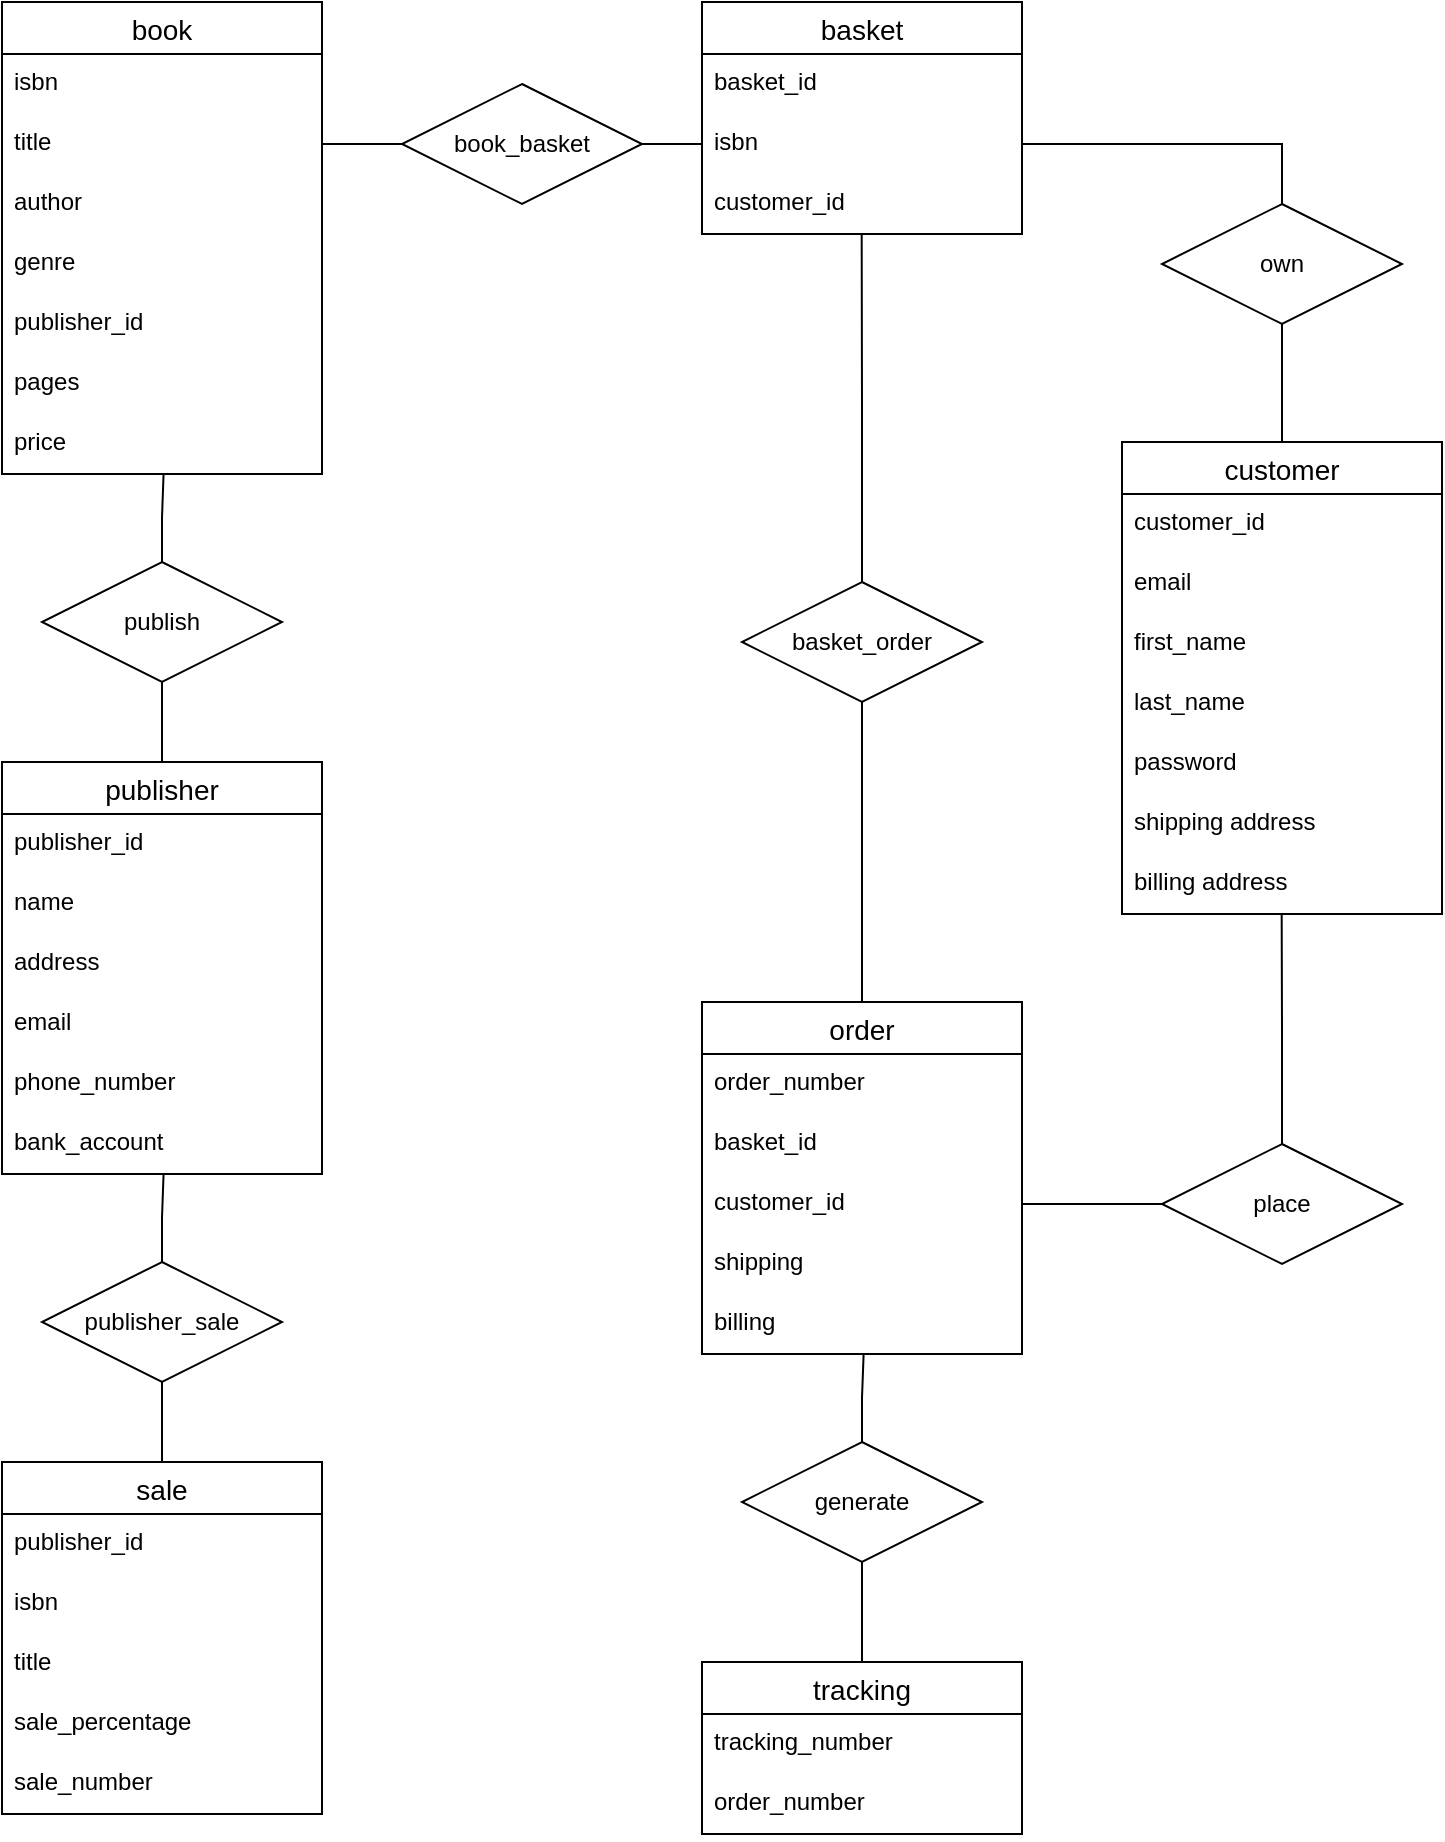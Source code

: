 <mxfile version="15.9.4" type="device"><diagram id="8ZBZBRjxveCfsBNy-obz" name="Page-1"><mxGraphModel dx="1248" dy="677" grid="1" gridSize="10" guides="1" tooltips="1" connect="1" arrows="1" fold="1" page="1" pageScale="1" pageWidth="827" pageHeight="1169" math="0" shadow="0"><root><mxCell id="0"/><mxCell id="1" parent="0"/><mxCell id="ovupZK-bMepQbtGYOD3J-1" value="book" style="swimlane;fontStyle=0;childLayout=stackLayout;horizontal=1;startSize=26;horizontalStack=0;resizeParent=1;resizeParentMax=0;resizeLast=0;collapsible=1;marginBottom=0;align=center;fontSize=14;" parent="1" vertex="1"><mxGeometry x="80" y="110" width="160" height="236" as="geometry"><mxRectangle x="60" y="50" width="70" height="26" as="alternateBounds"/></mxGeometry></mxCell><mxCell id="ovupZK-bMepQbtGYOD3J-2" value="isbn" style="text;strokeColor=none;fillColor=none;spacingLeft=4;spacingRight=4;overflow=hidden;rotatable=0;points=[[0,0.5],[1,0.5]];portConstraint=eastwest;fontSize=12;" parent="ovupZK-bMepQbtGYOD3J-1" vertex="1"><mxGeometry y="26" width="160" height="30" as="geometry"/></mxCell><mxCell id="ovupZK-bMepQbtGYOD3J-3" value="title" style="text;strokeColor=none;fillColor=none;spacingLeft=4;spacingRight=4;overflow=hidden;rotatable=0;points=[[0,0.5],[1,0.5]];portConstraint=eastwest;fontSize=12;" parent="ovupZK-bMepQbtGYOD3J-1" vertex="1"><mxGeometry y="56" width="160" height="30" as="geometry"/></mxCell><mxCell id="ovupZK-bMepQbtGYOD3J-4" value="author" style="text;strokeColor=none;fillColor=none;spacingLeft=4;spacingRight=4;overflow=hidden;rotatable=0;points=[[0,0.5],[1,0.5]];portConstraint=eastwest;fontSize=12;" parent="ovupZK-bMepQbtGYOD3J-1" vertex="1"><mxGeometry y="86" width="160" height="30" as="geometry"/></mxCell><mxCell id="ovupZK-bMepQbtGYOD3J-5" value="genre" style="text;strokeColor=none;fillColor=none;spacingLeft=4;spacingRight=4;overflow=hidden;rotatable=0;points=[[0,0.5],[1,0.5]];portConstraint=eastwest;fontSize=12;" parent="ovupZK-bMepQbtGYOD3J-1" vertex="1"><mxGeometry y="116" width="160" height="30" as="geometry"/></mxCell><mxCell id="ovupZK-bMepQbtGYOD3J-6" value="publisher_id" style="text;strokeColor=none;fillColor=none;spacingLeft=4;spacingRight=4;overflow=hidden;rotatable=0;points=[[0,0.5],[1,0.5]];portConstraint=eastwest;fontSize=12;" parent="ovupZK-bMepQbtGYOD3J-1" vertex="1"><mxGeometry y="146" width="160" height="30" as="geometry"/></mxCell><mxCell id="ovupZK-bMepQbtGYOD3J-7" value="pages" style="text;strokeColor=none;fillColor=none;spacingLeft=4;spacingRight=4;overflow=hidden;rotatable=0;points=[[0,0.5],[1,0.5]];portConstraint=eastwest;fontSize=12;" parent="ovupZK-bMepQbtGYOD3J-1" vertex="1"><mxGeometry y="176" width="160" height="30" as="geometry"/></mxCell><mxCell id="ovupZK-bMepQbtGYOD3J-8" value="price" style="text;strokeColor=none;fillColor=none;spacingLeft=4;spacingRight=4;overflow=hidden;rotatable=0;points=[[0,0.5],[1,0.5]];portConstraint=eastwest;fontSize=12;" parent="ovupZK-bMepQbtGYOD3J-1" vertex="1"><mxGeometry y="206" width="160" height="30" as="geometry"/></mxCell><mxCell id="ovupZK-bMepQbtGYOD3J-9" value="basket" style="swimlane;fontStyle=0;childLayout=stackLayout;horizontal=1;startSize=26;horizontalStack=0;resizeParent=1;resizeParentMax=0;resizeLast=0;collapsible=1;marginBottom=0;align=center;fontSize=14;" parent="1" vertex="1"><mxGeometry x="430" y="110" width="160" height="116" as="geometry"><mxRectangle x="60" y="50" width="70" height="26" as="alternateBounds"/></mxGeometry></mxCell><mxCell id="ovupZK-bMepQbtGYOD3J-10" value="basket_id" style="text;strokeColor=none;fillColor=none;spacingLeft=4;spacingRight=4;overflow=hidden;rotatable=0;points=[[0,0.5],[1,0.5]];portConstraint=eastwest;fontSize=12;" parent="ovupZK-bMepQbtGYOD3J-9" vertex="1"><mxGeometry y="26" width="160" height="30" as="geometry"/></mxCell><mxCell id="ovupZK-bMepQbtGYOD3J-11" value="isbn" style="text;strokeColor=none;fillColor=none;spacingLeft=4;spacingRight=4;overflow=hidden;rotatable=0;points=[[0,0.5],[1,0.5]];portConstraint=eastwest;fontSize=12;" parent="ovupZK-bMepQbtGYOD3J-9" vertex="1"><mxGeometry y="56" width="160" height="30" as="geometry"/></mxCell><mxCell id="ovupZK-bMepQbtGYOD3J-14" value="customer_id" style="text;strokeColor=none;fillColor=none;spacingLeft=4;spacingRight=4;overflow=hidden;rotatable=0;points=[[0,0.5],[1,0.5]];portConstraint=eastwest;fontSize=12;" parent="ovupZK-bMepQbtGYOD3J-9" vertex="1"><mxGeometry y="86" width="160" height="30" as="geometry"/></mxCell><mxCell id="ovupZK-bMepQbtGYOD3J-74" style="edgeStyle=orthogonalEdgeStyle;rounded=0;orthogonalLoop=1;jettySize=auto;html=1;exitX=1;exitY=0.5;exitDx=0;exitDy=0;entryX=0;entryY=0.5;entryDx=0;entryDy=0;endArrow=none;endFill=0;" parent="1" source="ovupZK-bMepQbtGYOD3J-19" target="ovupZK-bMepQbtGYOD3J-73" edge="1"><mxGeometry relative="1" as="geometry"/></mxCell><mxCell id="ovupZK-bMepQbtGYOD3J-17" value="order" style="swimlane;fontStyle=0;childLayout=stackLayout;horizontal=1;startSize=26;horizontalStack=0;resizeParent=1;resizeParentMax=0;resizeLast=0;collapsible=1;marginBottom=0;align=center;fontSize=14;" parent="1" vertex="1"><mxGeometry x="430" y="610" width="160" height="176" as="geometry"><mxRectangle x="60" y="50" width="70" height="26" as="alternateBounds"/></mxGeometry></mxCell><mxCell id="ovupZK-bMepQbtGYOD3J-18" value="order_number" style="text;strokeColor=none;fillColor=none;spacingLeft=4;spacingRight=4;overflow=hidden;rotatable=0;points=[[0,0.5],[1,0.5]];portConstraint=eastwest;fontSize=12;" parent="ovupZK-bMepQbtGYOD3J-17" vertex="1"><mxGeometry y="26" width="160" height="30" as="geometry"/></mxCell><mxCell id="F7ZVDvWjZtZgohV9x3st-4" value="basket_id" style="text;strokeColor=none;fillColor=none;spacingLeft=4;spacingRight=4;overflow=hidden;rotatable=0;points=[[0,0.5],[1,0.5]];portConstraint=eastwest;fontSize=12;" vertex="1" parent="ovupZK-bMepQbtGYOD3J-17"><mxGeometry y="56" width="160" height="30" as="geometry"/></mxCell><mxCell id="ovupZK-bMepQbtGYOD3J-19" value="customer_id" style="text;strokeColor=none;fillColor=none;spacingLeft=4;spacingRight=4;overflow=hidden;rotatable=0;points=[[0,0.5],[1,0.5]];portConstraint=eastwest;fontSize=12;" parent="ovupZK-bMepQbtGYOD3J-17" vertex="1"><mxGeometry y="86" width="160" height="30" as="geometry"/></mxCell><mxCell id="ovupZK-bMepQbtGYOD3J-20" value="shipping" style="text;strokeColor=none;fillColor=none;spacingLeft=4;spacingRight=4;overflow=hidden;rotatable=0;points=[[0,0.5],[1,0.5]];portConstraint=eastwest;fontSize=12;" parent="ovupZK-bMepQbtGYOD3J-17" vertex="1"><mxGeometry y="116" width="160" height="30" as="geometry"/></mxCell><mxCell id="ovupZK-bMepQbtGYOD3J-21" value="billing" style="text;strokeColor=none;fillColor=none;spacingLeft=4;spacingRight=4;overflow=hidden;rotatable=0;points=[[0,0.5],[1,0.5]];portConstraint=eastwest;fontSize=12;" parent="ovupZK-bMepQbtGYOD3J-17" vertex="1"><mxGeometry y="146" width="160" height="30" as="geometry"/></mxCell><mxCell id="ovupZK-bMepQbtGYOD3J-77" style="edgeStyle=orthogonalEdgeStyle;rounded=0;orthogonalLoop=1;jettySize=auto;html=1;exitX=0.5;exitY=0;exitDx=0;exitDy=0;entryX=0.5;entryY=1;entryDx=0;entryDy=0;endArrow=none;endFill=0;" parent="1" source="ovupZK-bMepQbtGYOD3J-25" target="ovupZK-bMepQbtGYOD3J-76" edge="1"><mxGeometry relative="1" as="geometry"/></mxCell><mxCell id="ovupZK-bMepQbtGYOD3J-25" value="tracking" style="swimlane;fontStyle=0;childLayout=stackLayout;horizontal=1;startSize=26;horizontalStack=0;resizeParent=1;resizeParentMax=0;resizeLast=0;collapsible=1;marginBottom=0;align=center;fontSize=14;" parent="1" vertex="1"><mxGeometry x="430" y="940" width="160" height="86" as="geometry"><mxRectangle x="60" y="50" width="70" height="26" as="alternateBounds"/></mxGeometry></mxCell><mxCell id="ovupZK-bMepQbtGYOD3J-26" value="tracking_number" style="text;strokeColor=none;fillColor=none;spacingLeft=4;spacingRight=4;overflow=hidden;rotatable=0;points=[[0,0.5],[1,0.5]];portConstraint=eastwest;fontSize=12;" parent="ovupZK-bMepQbtGYOD3J-25" vertex="1"><mxGeometry y="26" width="160" height="30" as="geometry"/></mxCell><mxCell id="ovupZK-bMepQbtGYOD3J-27" value="order_number" style="text;strokeColor=none;fillColor=none;spacingLeft=4;spacingRight=4;overflow=hidden;rotatable=0;points=[[0,0.5],[1,0.5]];portConstraint=eastwest;fontSize=12;" parent="ovupZK-bMepQbtGYOD3J-25" vertex="1"><mxGeometry y="56" width="160" height="30" as="geometry"/></mxCell><mxCell id="ovupZK-bMepQbtGYOD3J-71" style="edgeStyle=orthogonalEdgeStyle;rounded=0;orthogonalLoop=1;jettySize=auto;html=1;exitX=0.5;exitY=0;exitDx=0;exitDy=0;entryX=0.5;entryY=1;entryDx=0;entryDy=0;endArrow=none;endFill=0;" parent="1" source="ovupZK-bMepQbtGYOD3J-33" target="ovupZK-bMepQbtGYOD3J-70" edge="1"><mxGeometry relative="1" as="geometry"/></mxCell><mxCell id="ovupZK-bMepQbtGYOD3J-33" value="customer" style="swimlane;fontStyle=0;childLayout=stackLayout;horizontal=1;startSize=26;horizontalStack=0;resizeParent=1;resizeParentMax=0;resizeLast=0;collapsible=1;marginBottom=0;align=center;fontSize=14;" parent="1" vertex="1"><mxGeometry x="640" y="330" width="160" height="236" as="geometry"><mxRectangle x="60" y="50" width="70" height="26" as="alternateBounds"/></mxGeometry></mxCell><mxCell id="ovupZK-bMepQbtGYOD3J-34" value="customer_id" style="text;strokeColor=none;fillColor=none;spacingLeft=4;spacingRight=4;overflow=hidden;rotatable=0;points=[[0,0.5],[1,0.5]];portConstraint=eastwest;fontSize=12;" parent="ovupZK-bMepQbtGYOD3J-33" vertex="1"><mxGeometry y="26" width="160" height="30" as="geometry"/></mxCell><mxCell id="ovupZK-bMepQbtGYOD3J-41" value="email" style="text;strokeColor=none;fillColor=none;spacingLeft=4;spacingRight=4;overflow=hidden;rotatable=0;points=[[0,0.5],[1,0.5]];portConstraint=eastwest;fontSize=12;" parent="ovupZK-bMepQbtGYOD3J-33" vertex="1"><mxGeometry y="56" width="160" height="30" as="geometry"/></mxCell><mxCell id="ovupZK-bMepQbtGYOD3J-35" value="first_name" style="text;strokeColor=none;fillColor=none;spacingLeft=4;spacingRight=4;overflow=hidden;rotatable=0;points=[[0,0.5],[1,0.5]];portConstraint=eastwest;fontSize=12;" parent="ovupZK-bMepQbtGYOD3J-33" vertex="1"><mxGeometry y="86" width="160" height="30" as="geometry"/></mxCell><mxCell id="ovupZK-bMepQbtGYOD3J-36" value="last_name" style="text;strokeColor=none;fillColor=none;spacingLeft=4;spacingRight=4;overflow=hidden;rotatable=0;points=[[0,0.5],[1,0.5]];portConstraint=eastwest;fontSize=12;" parent="ovupZK-bMepQbtGYOD3J-33" vertex="1"><mxGeometry y="116" width="160" height="30" as="geometry"/></mxCell><mxCell id="ovupZK-bMepQbtGYOD3J-37" value="password" style="text;strokeColor=none;fillColor=none;spacingLeft=4;spacingRight=4;overflow=hidden;rotatable=0;points=[[0,0.5],[1,0.5]];portConstraint=eastwest;fontSize=12;" parent="ovupZK-bMepQbtGYOD3J-33" vertex="1"><mxGeometry y="146" width="160" height="30" as="geometry"/></mxCell><mxCell id="ovupZK-bMepQbtGYOD3J-38" value="shipping address" style="text;strokeColor=none;fillColor=none;spacingLeft=4;spacingRight=4;overflow=hidden;rotatable=0;points=[[0,0.5],[1,0.5]];portConstraint=eastwest;fontSize=12;" parent="ovupZK-bMepQbtGYOD3J-33" vertex="1"><mxGeometry y="176" width="160" height="30" as="geometry"/></mxCell><mxCell id="ovupZK-bMepQbtGYOD3J-39" value="billing address" style="text;strokeColor=none;fillColor=none;spacingLeft=4;spacingRight=4;overflow=hidden;rotatable=0;points=[[0,0.5],[1,0.5]];portConstraint=eastwest;fontSize=12;" parent="ovupZK-bMepQbtGYOD3J-33" vertex="1"><mxGeometry y="206" width="160" height="30" as="geometry"/></mxCell><mxCell id="ovupZK-bMepQbtGYOD3J-62" style="edgeStyle=orthogonalEdgeStyle;rounded=0;orthogonalLoop=1;jettySize=auto;html=1;exitX=0.5;exitY=0;exitDx=0;exitDy=0;entryX=0.5;entryY=1;entryDx=0;entryDy=0;endArrow=none;endFill=0;" parent="1" source="ovupZK-bMepQbtGYOD3J-42" target="ovupZK-bMepQbtGYOD3J-58" edge="1"><mxGeometry relative="1" as="geometry"/></mxCell><mxCell id="ovupZK-bMepQbtGYOD3J-42" value="publisher" style="swimlane;fontStyle=0;childLayout=stackLayout;horizontal=1;startSize=26;horizontalStack=0;resizeParent=1;resizeParentMax=0;resizeLast=0;collapsible=1;marginBottom=0;align=center;fontSize=14;" parent="1" vertex="1"><mxGeometry x="80" y="490" width="160" height="206" as="geometry"><mxRectangle x="60" y="50" width="70" height="26" as="alternateBounds"/></mxGeometry></mxCell><mxCell id="ovupZK-bMepQbtGYOD3J-43" value="publisher_id" style="text;strokeColor=none;fillColor=none;spacingLeft=4;spacingRight=4;overflow=hidden;rotatable=0;points=[[0,0.5],[1,0.5]];portConstraint=eastwest;fontSize=12;" parent="ovupZK-bMepQbtGYOD3J-42" vertex="1"><mxGeometry y="26" width="160" height="30" as="geometry"/></mxCell><mxCell id="ovupZK-bMepQbtGYOD3J-44" value="name" style="text;strokeColor=none;fillColor=none;spacingLeft=4;spacingRight=4;overflow=hidden;rotatable=0;points=[[0,0.5],[1,0.5]];portConstraint=eastwest;fontSize=12;" parent="ovupZK-bMepQbtGYOD3J-42" vertex="1"><mxGeometry y="56" width="160" height="30" as="geometry"/></mxCell><mxCell id="ovupZK-bMepQbtGYOD3J-45" value="address" style="text;strokeColor=none;fillColor=none;spacingLeft=4;spacingRight=4;overflow=hidden;rotatable=0;points=[[0,0.5],[1,0.5]];portConstraint=eastwest;fontSize=12;" parent="ovupZK-bMepQbtGYOD3J-42" vertex="1"><mxGeometry y="86" width="160" height="30" as="geometry"/></mxCell><mxCell id="ovupZK-bMepQbtGYOD3J-46" value="email" style="text;strokeColor=none;fillColor=none;spacingLeft=4;spacingRight=4;overflow=hidden;rotatable=0;points=[[0,0.5],[1,0.5]];portConstraint=eastwest;fontSize=12;" parent="ovupZK-bMepQbtGYOD3J-42" vertex="1"><mxGeometry y="116" width="160" height="30" as="geometry"/></mxCell><mxCell id="ovupZK-bMepQbtGYOD3J-47" value="phone_number" style="text;strokeColor=none;fillColor=none;spacingLeft=4;spacingRight=4;overflow=hidden;rotatable=0;points=[[0,0.5],[1,0.5]];portConstraint=eastwest;fontSize=12;" parent="ovupZK-bMepQbtGYOD3J-42" vertex="1"><mxGeometry y="146" width="160" height="30" as="geometry"/></mxCell><mxCell id="ovupZK-bMepQbtGYOD3J-48" value="bank_account" style="text;strokeColor=none;fillColor=none;spacingLeft=4;spacingRight=4;overflow=hidden;rotatable=0;points=[[0,0.5],[1,0.5]];portConstraint=eastwest;fontSize=12;" parent="ovupZK-bMepQbtGYOD3J-42" vertex="1"><mxGeometry y="176" width="160" height="30" as="geometry"/></mxCell><mxCell id="ovupZK-bMepQbtGYOD3J-68" style="edgeStyle=orthogonalEdgeStyle;rounded=0;orthogonalLoop=1;jettySize=auto;html=1;exitX=0.5;exitY=0;exitDx=0;exitDy=0;entryX=0.5;entryY=1;entryDx=0;entryDy=0;endArrow=none;endFill=0;" parent="1" source="ovupZK-bMepQbtGYOD3J-50" target="ovupZK-bMepQbtGYOD3J-67" edge="1"><mxGeometry relative="1" as="geometry"/></mxCell><mxCell id="ovupZK-bMepQbtGYOD3J-50" value="sale" style="swimlane;fontStyle=0;childLayout=stackLayout;horizontal=1;startSize=26;horizontalStack=0;resizeParent=1;resizeParentMax=0;resizeLast=0;collapsible=1;marginBottom=0;align=center;fontSize=14;" parent="1" vertex="1"><mxGeometry x="80" y="840" width="160" height="176" as="geometry"><mxRectangle x="60" y="50" width="70" height="26" as="alternateBounds"/></mxGeometry></mxCell><mxCell id="ovupZK-bMepQbtGYOD3J-51" value="publisher_id" style="text;strokeColor=none;fillColor=none;spacingLeft=4;spacingRight=4;overflow=hidden;rotatable=0;points=[[0,0.5],[1,0.5]];portConstraint=eastwest;fontSize=12;" parent="ovupZK-bMepQbtGYOD3J-50" vertex="1"><mxGeometry y="26" width="160" height="30" as="geometry"/></mxCell><mxCell id="ovupZK-bMepQbtGYOD3J-52" value="isbn" style="text;strokeColor=none;fillColor=none;spacingLeft=4;spacingRight=4;overflow=hidden;rotatable=0;points=[[0,0.5],[1,0.5]];portConstraint=eastwest;fontSize=12;" parent="ovupZK-bMepQbtGYOD3J-50" vertex="1"><mxGeometry y="56" width="160" height="30" as="geometry"/></mxCell><mxCell id="ovupZK-bMepQbtGYOD3J-63" value="title" style="text;strokeColor=none;fillColor=none;spacingLeft=4;spacingRight=4;overflow=hidden;rotatable=0;points=[[0,0.5],[1,0.5]];portConstraint=eastwest;fontSize=12;" parent="ovupZK-bMepQbtGYOD3J-50" vertex="1"><mxGeometry y="86" width="160" height="30" as="geometry"/></mxCell><mxCell id="ovupZK-bMepQbtGYOD3J-53" value="sale_percentage" style="text;strokeColor=none;fillColor=none;spacingLeft=4;spacingRight=4;overflow=hidden;rotatable=0;points=[[0,0.5],[1,0.5]];portConstraint=eastwest;fontSize=12;" parent="ovupZK-bMepQbtGYOD3J-50" vertex="1"><mxGeometry y="116" width="160" height="30" as="geometry"/></mxCell><mxCell id="ovupZK-bMepQbtGYOD3J-54" value="sale_number" style="text;strokeColor=none;fillColor=none;spacingLeft=4;spacingRight=4;overflow=hidden;rotatable=0;points=[[0,0.5],[1,0.5]];portConstraint=eastwest;fontSize=12;" parent="ovupZK-bMepQbtGYOD3J-50" vertex="1"><mxGeometry y="146" width="160" height="30" as="geometry"/></mxCell><mxCell id="ovupZK-bMepQbtGYOD3J-61" style="edgeStyle=orthogonalEdgeStyle;rounded=0;orthogonalLoop=1;jettySize=auto;html=1;exitX=0.5;exitY=0;exitDx=0;exitDy=0;entryX=0.505;entryY=0.982;entryDx=0;entryDy=0;entryPerimeter=0;endArrow=none;endFill=0;" parent="1" source="ovupZK-bMepQbtGYOD3J-58" target="ovupZK-bMepQbtGYOD3J-8" edge="1"><mxGeometry relative="1" as="geometry"/></mxCell><mxCell id="ovupZK-bMepQbtGYOD3J-58" value="publish" style="shape=rhombus;perimeter=rhombusPerimeter;whiteSpace=wrap;html=1;align=center;" parent="1" vertex="1"><mxGeometry x="100" y="390" width="120" height="60" as="geometry"/></mxCell><mxCell id="ovupZK-bMepQbtGYOD3J-64" value="book_basket" style="shape=rhombus;perimeter=rhombusPerimeter;whiteSpace=wrap;html=1;align=center;" parent="1" vertex="1"><mxGeometry x="280" y="151" width="120" height="60" as="geometry"/></mxCell><mxCell id="ovupZK-bMepQbtGYOD3J-65" style="edgeStyle=orthogonalEdgeStyle;rounded=0;orthogonalLoop=1;jettySize=auto;html=1;exitX=0;exitY=0.5;exitDx=0;exitDy=0;entryX=1;entryY=0.5;entryDx=0;entryDy=0;endArrow=none;endFill=0;" parent="1" source="ovupZK-bMepQbtGYOD3J-11" target="ovupZK-bMepQbtGYOD3J-64" edge="1"><mxGeometry relative="1" as="geometry"/></mxCell><mxCell id="ovupZK-bMepQbtGYOD3J-66" style="edgeStyle=orthogonalEdgeStyle;rounded=0;orthogonalLoop=1;jettySize=auto;html=1;exitX=1;exitY=0.5;exitDx=0;exitDy=0;entryX=0;entryY=0.5;entryDx=0;entryDy=0;endArrow=none;endFill=0;" parent="1" source="ovupZK-bMepQbtGYOD3J-3" target="ovupZK-bMepQbtGYOD3J-64" edge="1"><mxGeometry relative="1" as="geometry"/></mxCell><mxCell id="ovupZK-bMepQbtGYOD3J-69" style="edgeStyle=orthogonalEdgeStyle;rounded=0;orthogonalLoop=1;jettySize=auto;html=1;exitX=0.5;exitY=0;exitDx=0;exitDy=0;entryX=0.505;entryY=0.982;entryDx=0;entryDy=0;entryPerimeter=0;endArrow=none;endFill=0;" parent="1" source="ovupZK-bMepQbtGYOD3J-67" target="ovupZK-bMepQbtGYOD3J-48" edge="1"><mxGeometry relative="1" as="geometry"/></mxCell><mxCell id="ovupZK-bMepQbtGYOD3J-67" value="publisher_sale" style="shape=rhombus;perimeter=rhombusPerimeter;whiteSpace=wrap;html=1;align=center;" parent="1" vertex="1"><mxGeometry x="100" y="740" width="120" height="60" as="geometry"/></mxCell><mxCell id="ovupZK-bMepQbtGYOD3J-72" style="edgeStyle=orthogonalEdgeStyle;rounded=0;orthogonalLoop=1;jettySize=auto;html=1;exitX=0.5;exitY=0;exitDx=0;exitDy=0;entryX=1;entryY=0.5;entryDx=0;entryDy=0;endArrow=none;endFill=0;" parent="1" source="ovupZK-bMepQbtGYOD3J-70" target="ovupZK-bMepQbtGYOD3J-11" edge="1"><mxGeometry relative="1" as="geometry"/></mxCell><mxCell id="ovupZK-bMepQbtGYOD3J-70" value="own" style="shape=rhombus;perimeter=rhombusPerimeter;whiteSpace=wrap;html=1;align=center;" parent="1" vertex="1"><mxGeometry x="660" y="211" width="120" height="60" as="geometry"/></mxCell><mxCell id="ovupZK-bMepQbtGYOD3J-75" style="edgeStyle=orthogonalEdgeStyle;rounded=0;orthogonalLoop=1;jettySize=auto;html=1;exitX=0.5;exitY=0;exitDx=0;exitDy=0;entryX=0.499;entryY=1.012;entryDx=0;entryDy=0;entryPerimeter=0;endArrow=none;endFill=0;" parent="1" source="ovupZK-bMepQbtGYOD3J-73" target="ovupZK-bMepQbtGYOD3J-39" edge="1"><mxGeometry relative="1" as="geometry"/></mxCell><mxCell id="ovupZK-bMepQbtGYOD3J-73" value="place" style="shape=rhombus;perimeter=rhombusPerimeter;whiteSpace=wrap;html=1;align=center;" parent="1" vertex="1"><mxGeometry x="660" y="681" width="120" height="60" as="geometry"/></mxCell><mxCell id="ovupZK-bMepQbtGYOD3J-78" style="edgeStyle=orthogonalEdgeStyle;rounded=0;orthogonalLoop=1;jettySize=auto;html=1;exitX=0.5;exitY=0;exitDx=0;exitDy=0;endArrow=none;endFill=0;entryX=0.505;entryY=1.012;entryDx=0;entryDy=0;entryPerimeter=0;" parent="1" source="ovupZK-bMepQbtGYOD3J-76" target="ovupZK-bMepQbtGYOD3J-21" edge="1"><mxGeometry relative="1" as="geometry"><mxPoint x="510" y="770" as="targetPoint"/></mxGeometry></mxCell><mxCell id="ovupZK-bMepQbtGYOD3J-76" value="generate" style="shape=rhombus;perimeter=rhombusPerimeter;whiteSpace=wrap;html=1;align=center;" parent="1" vertex="1"><mxGeometry x="450" y="830" width="120" height="60" as="geometry"/></mxCell><mxCell id="F7ZVDvWjZtZgohV9x3st-2" style="edgeStyle=orthogonalEdgeStyle;rounded=0;orthogonalLoop=1;jettySize=auto;html=1;exitX=0.5;exitY=0;exitDx=0;exitDy=0;entryX=0.499;entryY=0.982;entryDx=0;entryDy=0;entryPerimeter=0;endArrow=none;endFill=0;" edge="1" parent="1" source="F7ZVDvWjZtZgohV9x3st-1" target="ovupZK-bMepQbtGYOD3J-14"><mxGeometry relative="1" as="geometry"/></mxCell><mxCell id="F7ZVDvWjZtZgohV9x3st-3" style="edgeStyle=orthogonalEdgeStyle;rounded=0;orthogonalLoop=1;jettySize=auto;html=1;exitX=0.5;exitY=1;exitDx=0;exitDy=0;entryX=0.5;entryY=0;entryDx=0;entryDy=0;endArrow=none;endFill=0;" edge="1" parent="1" source="F7ZVDvWjZtZgohV9x3st-1" target="ovupZK-bMepQbtGYOD3J-17"><mxGeometry relative="1" as="geometry"/></mxCell><mxCell id="F7ZVDvWjZtZgohV9x3st-1" value="basket_order" style="shape=rhombus;perimeter=rhombusPerimeter;whiteSpace=wrap;html=1;align=center;" vertex="1" parent="1"><mxGeometry x="450" y="400" width="120" height="60" as="geometry"/></mxCell></root></mxGraphModel></diagram></mxfile>